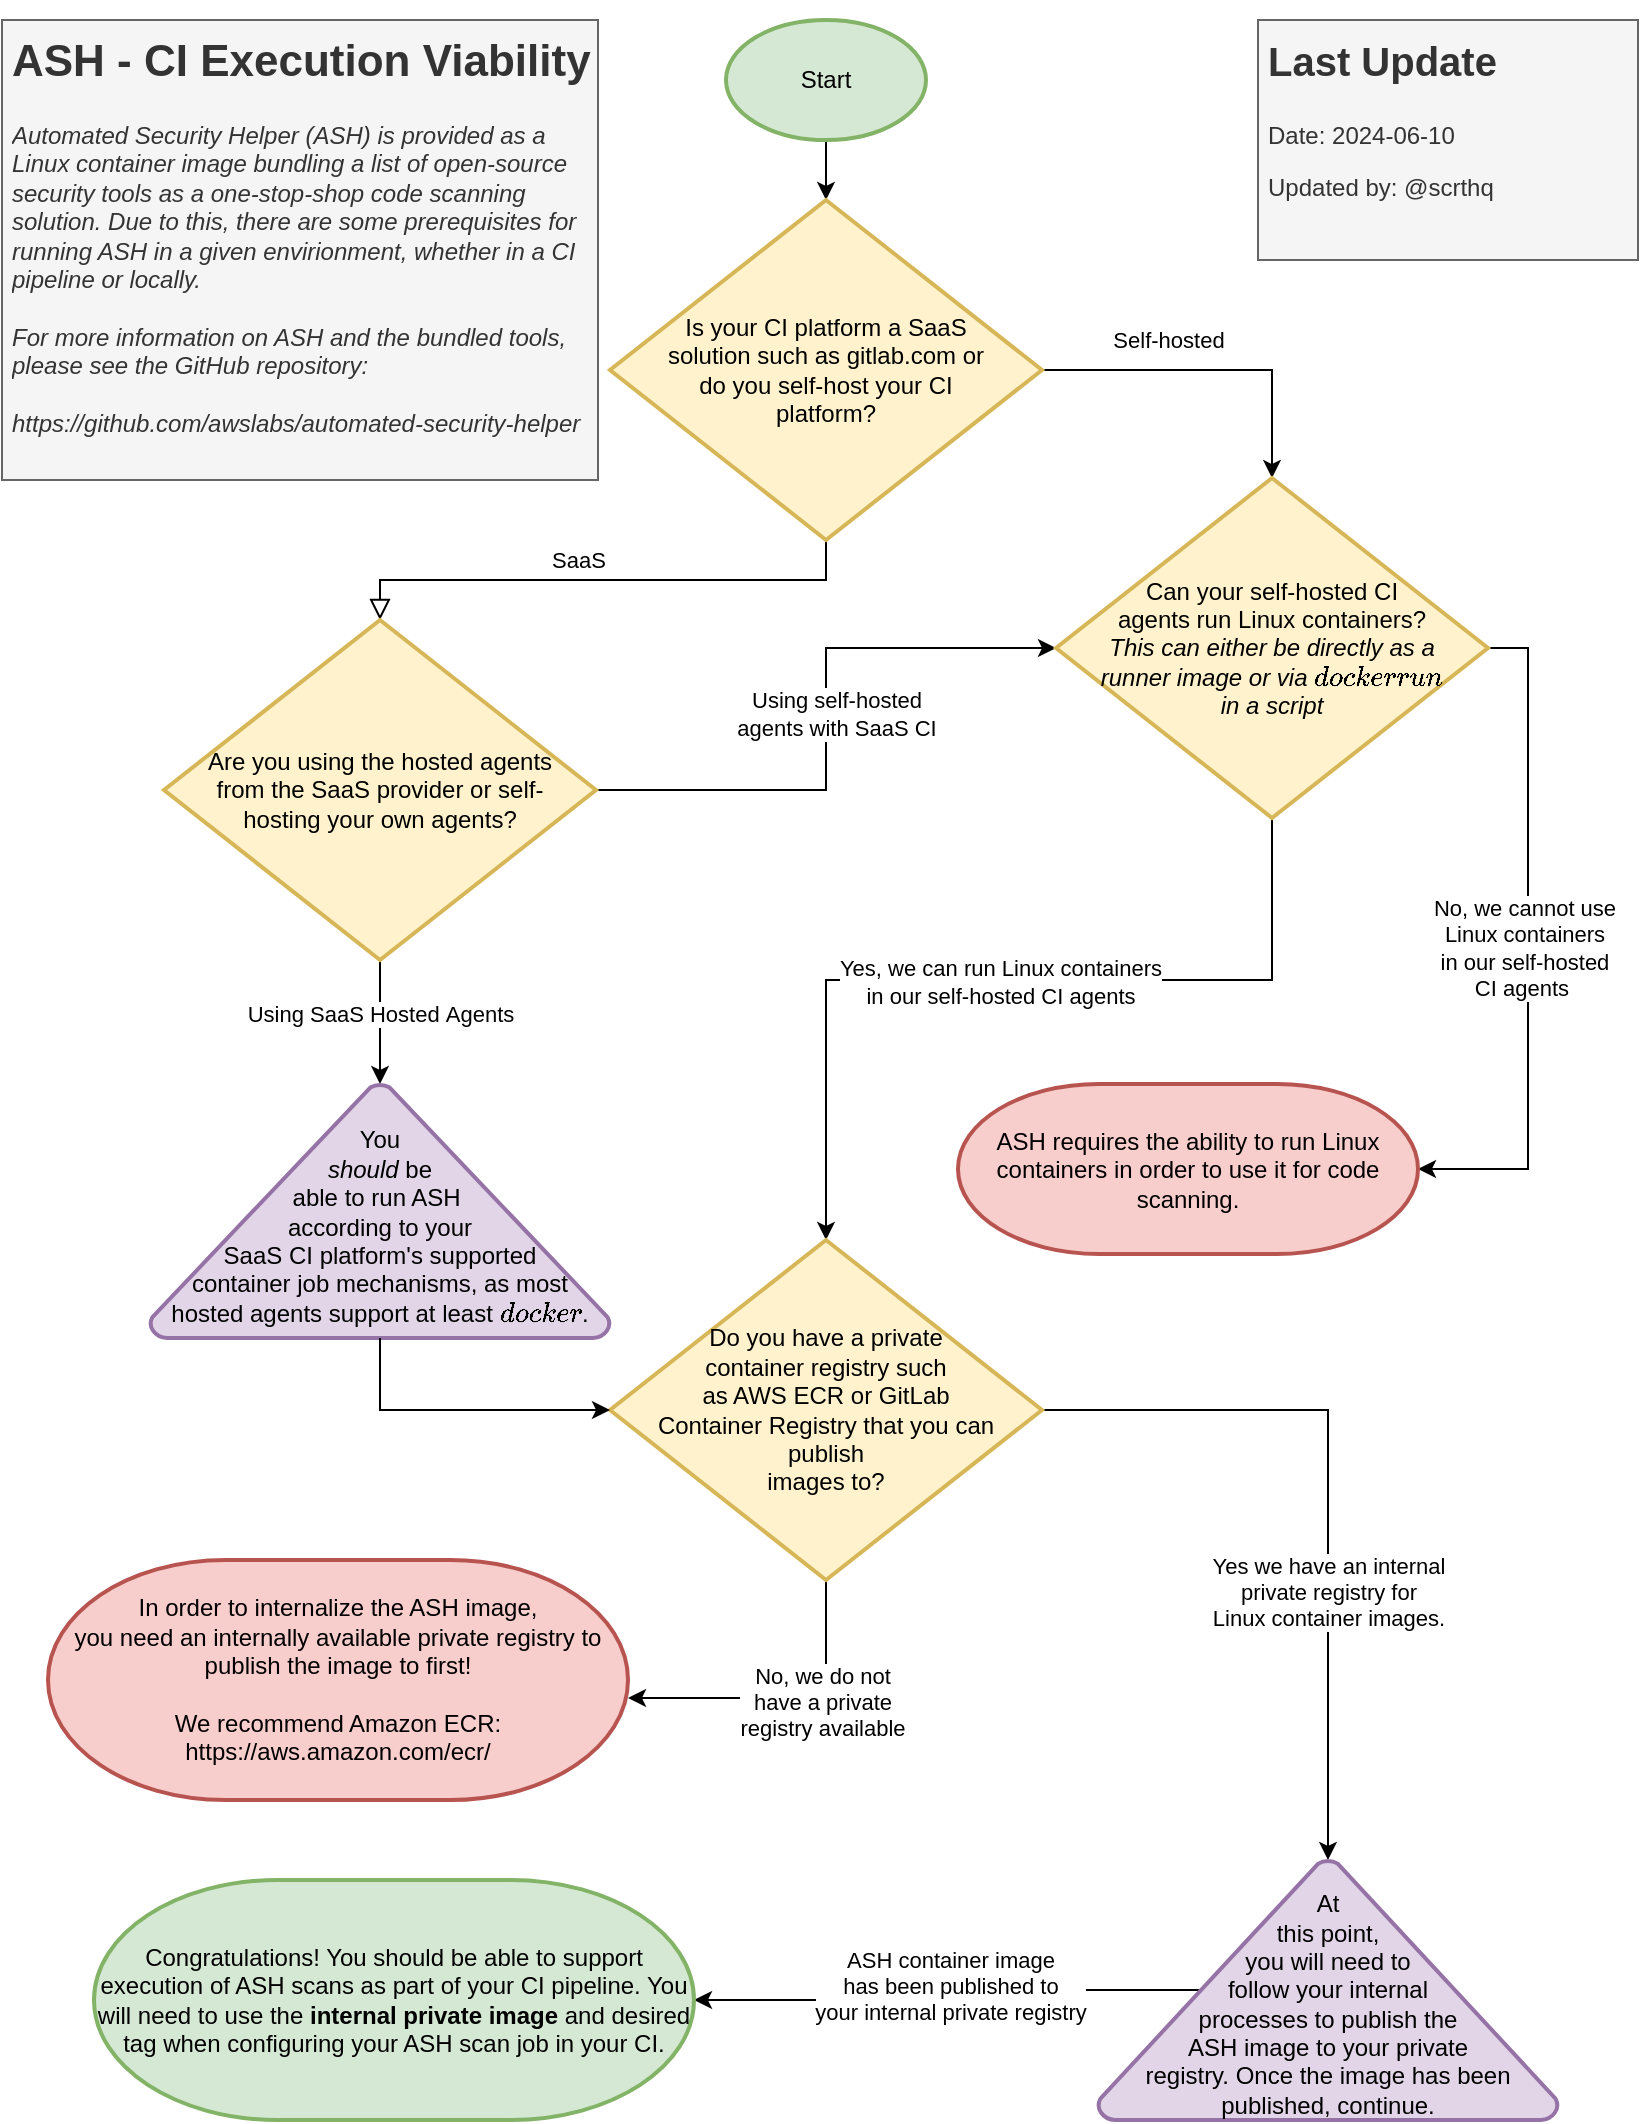 <mxfile version="24.5.1" type="device">
  <diagram id="C5RBs43oDa-KdzZeNtuy" name="Page-1">
    <mxGraphModel dx="1889" dy="1329" grid="1" gridSize="10" guides="1" tooltips="1" connect="1" arrows="1" fold="1" page="1" pageScale="1" pageWidth="827" pageHeight="1169" math="0" shadow="0">
      <root>
        <mxCell id="WIyWlLk6GJQsqaUBKTNV-0" />
        <mxCell id="WIyWlLk6GJQsqaUBKTNV-1" parent="WIyWlLk6GJQsqaUBKTNV-0" />
        <mxCell id="WIyWlLk6GJQsqaUBKTNV-2" value="" style="rounded=0;html=1;jettySize=auto;orthogonalLoop=1;fontSize=11;endArrow=block;endFill=0;endSize=8;strokeWidth=1;shadow=0;labelBackgroundColor=none;edgeStyle=orthogonalEdgeStyle;entryX=0.5;entryY=0;entryDx=0;entryDy=0;exitX=0.5;exitY=1;exitDx=0;exitDy=0;exitPerimeter=0;entryPerimeter=0;" parent="WIyWlLk6GJQsqaUBKTNV-1" source="1PNlXNPMl7_RdnQJJaQS-2" target="1PNlXNPMl7_RdnQJJaQS-4" edge="1">
          <mxGeometry relative="1" as="geometry">
            <mxPoint x="295" y="282" as="sourcePoint" />
            <mxPoint x="201" y="372" as="targetPoint" />
          </mxGeometry>
        </mxCell>
        <mxCell id="1PNlXNPMl7_RdnQJJaQS-0" value="SaaS" style="edgeLabel;html=1;align=center;verticalAlign=middle;resizable=0;points=[];" parent="WIyWlLk6GJQsqaUBKTNV-2" vertex="1" connectable="0">
          <mxGeometry x="-0.232" y="2" relative="1" as="geometry">
            <mxPoint x="-43" y="-12" as="offset" />
          </mxGeometry>
        </mxCell>
        <mxCell id="1PNlXNPMl7_RdnQJJaQS-6" style="edgeStyle=orthogonalEdgeStyle;rounded=0;orthogonalLoop=1;jettySize=auto;html=1;entryX=0.5;entryY=0;entryDx=0;entryDy=0;entryPerimeter=0;" parent="WIyWlLk6GJQsqaUBKTNV-1" source="1PNlXNPMl7_RdnQJJaQS-2" target="1PNlXNPMl7_RdnQJJaQS-5" edge="1">
          <mxGeometry relative="1" as="geometry" />
        </mxCell>
        <mxCell id="1PNlXNPMl7_RdnQJJaQS-7" value="Self-hosted" style="edgeLabel;html=1;align=center;verticalAlign=middle;resizable=0;points=[];" parent="1PNlXNPMl7_RdnQJJaQS-6" vertex="1" connectable="0">
          <mxGeometry x="-0.716" y="2" relative="1" as="geometry">
            <mxPoint x="39" y="-13" as="offset" />
          </mxGeometry>
        </mxCell>
        <mxCell id="1PNlXNPMl7_RdnQJJaQS-9" value="" style="edgeStyle=orthogonalEdgeStyle;rounded=0;orthogonalLoop=1;jettySize=auto;html=1;exitX=0.5;exitY=1;exitDx=0;exitDy=0;exitPerimeter=0;entryX=0.5;entryY=0;entryDx=0;entryDy=0;entryPerimeter=0;" parent="WIyWlLk6GJQsqaUBKTNV-1" source="1PNlXNPMl7_RdnQJJaQS-4" target="1PNlXNPMl7_RdnQJJaQS-15" edge="1">
          <mxGeometry relative="1" as="geometry">
            <mxPoint x="192" y="612" as="targetPoint" />
          </mxGeometry>
        </mxCell>
        <mxCell id="1PNlXNPMl7_RdnQJJaQS-10" value="Using SaaS&amp;nbsp;Hosted&amp;nbsp;Agents" style="edgeLabel;html=1;align=center;verticalAlign=middle;resizable=0;points=[];" parent="1PNlXNPMl7_RdnQJJaQS-9" vertex="1" connectable="0">
          <mxGeometry x="-0.04" relative="1" as="geometry">
            <mxPoint y="-3" as="offset" />
          </mxGeometry>
        </mxCell>
        <mxCell id="1PNlXNPMl7_RdnQJJaQS-11" style="edgeStyle=orthogonalEdgeStyle;rounded=0;orthogonalLoop=1;jettySize=auto;html=1;entryX=0;entryY=0.5;entryDx=0;entryDy=0;entryPerimeter=0;exitX=1;exitY=0.5;exitDx=0;exitDy=0;exitPerimeter=0;" parent="WIyWlLk6GJQsqaUBKTNV-1" source="1PNlXNPMl7_RdnQJJaQS-4" target="1PNlXNPMl7_RdnQJJaQS-5" edge="1">
          <mxGeometry relative="1" as="geometry" />
        </mxCell>
        <mxCell id="1PNlXNPMl7_RdnQJJaQS-12" value="Using self-hosted &lt;br&gt;agents with SaaS CI" style="edgeLabel;html=1;align=center;verticalAlign=middle;resizable=0;points=[];" parent="1PNlXNPMl7_RdnQJJaQS-11" vertex="1" connectable="0">
          <mxGeometry x="-0.281" y="2" relative="1" as="geometry">
            <mxPoint x="12" y="-36" as="offset" />
          </mxGeometry>
        </mxCell>
        <mxCell id="1PNlXNPMl7_RdnQJJaQS-4" value="Are you using the hosted agents from the SaaS provider or self-hosting your own agents?" style="strokeWidth=2;html=1;shape=mxgraph.flowchart.decision;whiteSpace=wrap;spacingLeft=20;spacingRight=20;fillColor=#fff2cc;strokeColor=#d6b656;" parent="WIyWlLk6GJQsqaUBKTNV-1" vertex="1">
          <mxGeometry x="84" y="364" width="216" height="170" as="geometry" />
        </mxCell>
        <mxCell id="1PNlXNPMl7_RdnQJJaQS-21" style="edgeStyle=orthogonalEdgeStyle;rounded=0;orthogonalLoop=1;jettySize=auto;html=1;exitX=0.5;exitY=1;exitDx=0;exitDy=0;exitPerimeter=0;entryX=0.5;entryY=0;entryDx=0;entryDy=0;entryPerimeter=0;" parent="WIyWlLk6GJQsqaUBKTNV-1" source="1PNlXNPMl7_RdnQJJaQS-5" target="1PNlXNPMl7_RdnQJJaQS-29" edge="1">
          <mxGeometry relative="1" as="geometry">
            <Array as="points">
              <mxPoint x="638" y="544" />
              <mxPoint x="415" y="544" />
            </Array>
            <mxPoint x="415" y="648" as="targetPoint" />
          </mxGeometry>
        </mxCell>
        <mxCell id="1PNlXNPMl7_RdnQJJaQS-22" value="Yes, we can run Linux containers&lt;br&gt;in our self-hosted CI agents" style="edgeLabel;html=1;align=center;verticalAlign=middle;resizable=0;points=[];" parent="1PNlXNPMl7_RdnQJJaQS-21" vertex="1" connectable="0">
          <mxGeometry x="-0.057" y="-2" relative="1" as="geometry">
            <mxPoint x="-13" y="3" as="offset" />
          </mxGeometry>
        </mxCell>
        <mxCell id="1PNlXNPMl7_RdnQJJaQS-25" style="edgeStyle=orthogonalEdgeStyle;rounded=0;orthogonalLoop=1;jettySize=auto;html=1;exitX=1;exitY=0.5;exitDx=0;exitDy=0;exitPerimeter=0;entryX=1;entryY=0.5;entryDx=0;entryDy=0;entryPerimeter=0;" parent="WIyWlLk6GJQsqaUBKTNV-1" source="1PNlXNPMl7_RdnQJJaQS-5" target="1PNlXNPMl7_RdnQJJaQS-23" edge="1">
          <mxGeometry relative="1" as="geometry" />
        </mxCell>
        <mxCell id="1PNlXNPMl7_RdnQJJaQS-26" value="No, we cannot use &lt;br&gt;Linux containers &lt;br&gt;in our self-hosted &lt;br&gt;CI agents&amp;nbsp;" style="edgeLabel;html=1;align=center;verticalAlign=middle;resizable=0;points=[];" parent="1PNlXNPMl7_RdnQJJaQS-25" vertex="1" connectable="0">
          <mxGeometry x="0.583" y="4" relative="1" as="geometry">
            <mxPoint x="-6" y="-96" as="offset" />
          </mxGeometry>
        </mxCell>
        <mxCell id="1PNlXNPMl7_RdnQJJaQS-5" value="Can your self-hosted CI &lt;br&gt;agents run Linux containers? &lt;i&gt;This can either be directly as a runner image or via `docker run` in a script&lt;/i&gt;" style="strokeWidth=2;html=1;shape=mxgraph.flowchart.decision;whiteSpace=wrap;spacingLeft=20;spacingRight=20;fillColor=#fff2cc;strokeColor=#d6b656;" parent="WIyWlLk6GJQsqaUBKTNV-1" vertex="1">
          <mxGeometry x="530" y="293" width="216" height="170" as="geometry" />
        </mxCell>
        <mxCell id="1PNlXNPMl7_RdnQJJaQS-14" value="" style="edgeStyle=orthogonalEdgeStyle;rounded=0;orthogonalLoop=1;jettySize=auto;html=1;" parent="WIyWlLk6GJQsqaUBKTNV-1" source="1PNlXNPMl7_RdnQJJaQS-13" target="1PNlXNPMl7_RdnQJJaQS-2" edge="1">
          <mxGeometry relative="1" as="geometry" />
        </mxCell>
        <mxCell id="1PNlXNPMl7_RdnQJJaQS-13" value="Start" style="strokeWidth=2;html=1;shape=mxgraph.flowchart.start_1;whiteSpace=wrap;fillColor=#d5e8d4;strokeColor=#82b366;" parent="WIyWlLk6GJQsqaUBKTNV-1" vertex="1">
          <mxGeometry x="365" y="64" width="100" height="60" as="geometry" />
        </mxCell>
        <mxCell id="1PNlXNPMl7_RdnQJJaQS-15" value="&lt;br&gt;You &lt;br&gt;&lt;i&gt;should&lt;/i&gt; be &lt;br&gt;able to run ASH&amp;nbsp;&lt;br&gt;according to your &lt;br&gt;SaaS CI platform&#39;s&amp;nbsp;supported &lt;br&gt;container job mechanisms, as most&lt;br&gt;hosted agents support at least `docker`." style="strokeWidth=2;html=1;shape=mxgraph.flowchart.extract_or_measurement;whiteSpace=wrap;fillColor=#e1d5e7;strokeColor=#9673a6;" parent="WIyWlLk6GJQsqaUBKTNV-1" vertex="1">
          <mxGeometry x="77" y="596" width="230" height="127" as="geometry" />
        </mxCell>
        <mxCell id="1PNlXNPMl7_RdnQJJaQS-23" value="ASH requires the ability to run Linux containers in order to use it for code scanning." style="strokeWidth=2;html=1;shape=mxgraph.flowchart.terminator;whiteSpace=wrap;fillColor=#f8cecc;strokeColor=#b85450;" parent="WIyWlLk6GJQsqaUBKTNV-1" vertex="1">
          <mxGeometry x="481" y="596" width="230" height="85" as="geometry" />
        </mxCell>
        <mxCell id="1PNlXNPMl7_RdnQJJaQS-38" style="edgeStyle=orthogonalEdgeStyle;rounded=0;orthogonalLoop=1;jettySize=auto;html=1;exitX=0.5;exitY=1;exitDx=0;exitDy=0;exitPerimeter=0;entryX=1;entryY=0.575;entryDx=0;entryDy=0;entryPerimeter=0;" parent="WIyWlLk6GJQsqaUBKTNV-1" source="1PNlXNPMl7_RdnQJJaQS-29" target="1PNlXNPMl7_RdnQJJaQS-37" edge="1">
          <mxGeometry relative="1" as="geometry" />
        </mxCell>
        <mxCell id="1PNlXNPMl7_RdnQJJaQS-39" value="No, we do not &lt;br&gt;have a private&lt;br&gt;registry available" style="edgeLabel;html=1;align=center;verticalAlign=middle;resizable=0;points=[];" parent="1PNlXNPMl7_RdnQJJaQS-38" vertex="1" connectable="0">
          <mxGeometry x="-0.375" y="-2" relative="1" as="geometry">
            <mxPoint y="11" as="offset" />
          </mxGeometry>
        </mxCell>
        <mxCell id="1PNlXNPMl7_RdnQJJaQS-42" value="" style="edgeStyle=orthogonalEdgeStyle;rounded=0;orthogonalLoop=1;jettySize=auto;html=1;entryX=0.5;entryY=0;entryDx=0;entryDy=0;entryPerimeter=0;exitX=1;exitY=0.5;exitDx=0;exitDy=0;exitPerimeter=0;" parent="WIyWlLk6GJQsqaUBKTNV-1" source="1PNlXNPMl7_RdnQJJaQS-29" target="1PNlXNPMl7_RdnQJJaQS-44" edge="1">
          <mxGeometry relative="1" as="geometry">
            <mxPoint x="638" y="1144" as="targetPoint" />
          </mxGeometry>
        </mxCell>
        <mxCell id="1PNlXNPMl7_RdnQJJaQS-43" value="Yes we have an internal &lt;br&gt;private registry for &lt;br&gt;Linux container images." style="edgeLabel;html=1;align=center;verticalAlign=middle;resizable=0;points=[];" parent="1PNlXNPMl7_RdnQJJaQS-42" vertex="1" connectable="0">
          <mxGeometry x="-0.042" y="1" relative="1" as="geometry">
            <mxPoint x="-1" y="57" as="offset" />
          </mxGeometry>
        </mxCell>
        <mxCell id="1PNlXNPMl7_RdnQJJaQS-29" value="Do you have a private &lt;br&gt;container registry such &lt;br&gt;as AWS ECR or GitLab Container Registry that you can publish &lt;br&gt;images to?" style="strokeWidth=2;html=1;shape=mxgraph.flowchart.decision;whiteSpace=wrap;spacingLeft=20;spacingRight=20;fillColor=#fff2cc;strokeColor=#d6b656;" parent="WIyWlLk6GJQsqaUBKTNV-1" vertex="1">
          <mxGeometry x="307" y="674" width="216" height="170" as="geometry" />
        </mxCell>
        <mxCell id="1PNlXNPMl7_RdnQJJaQS-37" value="In order to internalize the ASH image, &lt;br&gt;you need an internally available private registry to publish the image to first!&lt;div&gt;&lt;br&gt;&lt;/div&gt;&lt;div&gt;We recommend Amazon ECR:&lt;/div&gt;&lt;div&gt;https://aws.amazon.com/ecr/&lt;br&gt;&lt;/div&gt;" style="strokeWidth=2;html=1;shape=mxgraph.flowchart.terminator;whiteSpace=wrap;fillColor=#f8cecc;strokeColor=#b85450;" parent="WIyWlLk6GJQsqaUBKTNV-1" vertex="1">
          <mxGeometry x="26" y="834" width="290" height="120" as="geometry" />
        </mxCell>
        <mxCell id="1PNlXNPMl7_RdnQJJaQS-45" style="edgeStyle=orthogonalEdgeStyle;rounded=0;orthogonalLoop=1;jettySize=auto;html=1;exitX=0.22;exitY=0.5;exitDx=0;exitDy=0;exitPerimeter=0;entryX=1;entryY=0.5;entryDx=0;entryDy=0;entryPerimeter=0;" parent="WIyWlLk6GJQsqaUBKTNV-1" source="1PNlXNPMl7_RdnQJJaQS-44" target="1PNlXNPMl7_RdnQJJaQS-47" edge="1">
          <mxGeometry relative="1" as="geometry">
            <mxPoint x="339" y="1049" as="targetPoint" />
          </mxGeometry>
        </mxCell>
        <mxCell id="1PNlXNPMl7_RdnQJJaQS-46" value="ASH container image &lt;br&gt;has been published to&lt;br&gt;your internal private registry" style="edgeLabel;html=1;align=center;verticalAlign=middle;resizable=0;points=[];" parent="1PNlXNPMl7_RdnQJJaQS-45" vertex="1" connectable="0">
          <mxGeometry x="-0.074" y="-2" relative="1" as="geometry">
            <mxPoint x="-5" as="offset" />
          </mxGeometry>
        </mxCell>
        <mxCell id="1PNlXNPMl7_RdnQJJaQS-44" value="&lt;br&gt;At &lt;br&gt;this point, &lt;br&gt;you will need to &lt;br&gt;follow your internal &lt;br&gt;processes to publish the &lt;br&gt;ASH image to&amp;nbsp;your private &lt;br&gt;registry.&amp;nbsp;Once the&amp;nbsp;image has been published, continue." style="strokeWidth=2;html=1;shape=mxgraph.flowchart.extract_or_measurement;whiteSpace=wrap;fillColor=#e1d5e7;strokeColor=#9673a6;" parent="WIyWlLk6GJQsqaUBKTNV-1" vertex="1">
          <mxGeometry x="551" y="984" width="230" height="130" as="geometry" />
        </mxCell>
        <mxCell id="1PNlXNPMl7_RdnQJJaQS-47" value="Congratulations! You should be able to support execution of ASH scans as part of your CI pipeline. You will need to use the &lt;b&gt;internal private image&lt;/b&gt; and desired tag when configuring your ASH scan job in your CI." style="strokeWidth=2;html=1;shape=mxgraph.flowchart.terminator;whiteSpace=wrap;fillColor=#d5e8d4;strokeColor=#82b366;" parent="WIyWlLk6GJQsqaUBKTNV-1" vertex="1">
          <mxGeometry x="49" y="994" width="300" height="120" as="geometry" />
        </mxCell>
        <mxCell id="1PNlXNPMl7_RdnQJJaQS-48" value="&lt;h1&gt;&lt;font style=&quot;font-size: 22px;&quot;&gt;ASH - CI Execution Viability&lt;/font&gt;&lt;/h1&gt;&lt;p&gt;&lt;i style=&quot;border-color: var(--border-color); color: rgb(51, 51, 51);&quot;&gt;Automated Security Helper (ASH) is provided as a Linux container image bundling a list of open-source security tools as a one-stop-shop code scanning solution. Due to this, there are some prerequisites for running ASH in a given envirionment, whether in a CI pipeline or locally.&lt;br style=&quot;border-color: var(--border-color);&quot;&gt;&lt;br style=&quot;border-color: var(--border-color);&quot;&gt;For more information on ASH and the bundled tools, please see the GitHub repository:&amp;nbsp;&lt;br style=&quot;border-color: var(--border-color);&quot;&gt;&lt;br style=&quot;border-color: var(--border-color);&quot;&gt;https://github.com/awslabs/automated-security-helper&lt;/i&gt;&lt;br&gt;&lt;/p&gt;" style="text;html=1;strokeColor=#666666;fillColor=#f5f5f5;spacing=5;spacingTop=-20;whiteSpace=wrap;overflow=hidden;rounded=0;fontColor=#333333;" parent="WIyWlLk6GJQsqaUBKTNV-1" vertex="1">
          <mxGeometry x="3" y="64" width="298" height="230" as="geometry" />
        </mxCell>
        <mxCell id="1PNlXNPMl7_RdnQJJaQS-2" value="Is your CI platform a SaaS solution such as gitlab.com or do you self-host your CI platform?" style="strokeWidth=2;html=1;shape=mxgraph.flowchart.decision;whiteSpace=wrap;spacingLeft=20;spacingRight=20;fillColor=#fff2cc;strokeColor=#d6b656;" parent="WIyWlLk6GJQsqaUBKTNV-1" vertex="1">
          <mxGeometry x="307" y="154" width="216" height="170" as="geometry" />
        </mxCell>
        <mxCell id="1PNlXNPMl7_RdnQJJaQS-49" value="&lt;h1&gt;&lt;font style=&quot;font-size: 20px;&quot;&gt;Last Update&lt;/font&gt;&lt;/h1&gt;&lt;p&gt;Date: 2024-06-10&lt;/p&gt;&lt;p&gt;Updated by: @scrthq&lt;/p&gt;" style="text;html=1;strokeColor=#666666;fillColor=#f5f5f5;spacing=5;spacingTop=-20;whiteSpace=wrap;overflow=hidden;rounded=0;fontColor=#333333;fontStyle=0" parent="WIyWlLk6GJQsqaUBKTNV-1" vertex="1">
          <mxGeometry x="631" y="64" width="190" height="120" as="geometry" />
        </mxCell>
        <mxCell id="Upick3Fcd9mLaNRsxQqD-0" style="edgeStyle=orthogonalEdgeStyle;rounded=0;orthogonalLoop=1;jettySize=auto;html=1;entryX=0;entryY=0.5;entryDx=0;entryDy=0;entryPerimeter=0;" edge="1" parent="WIyWlLk6GJQsqaUBKTNV-1" source="1PNlXNPMl7_RdnQJJaQS-15" target="1PNlXNPMl7_RdnQJJaQS-29">
          <mxGeometry relative="1" as="geometry" />
        </mxCell>
      </root>
    </mxGraphModel>
  </diagram>
</mxfile>
